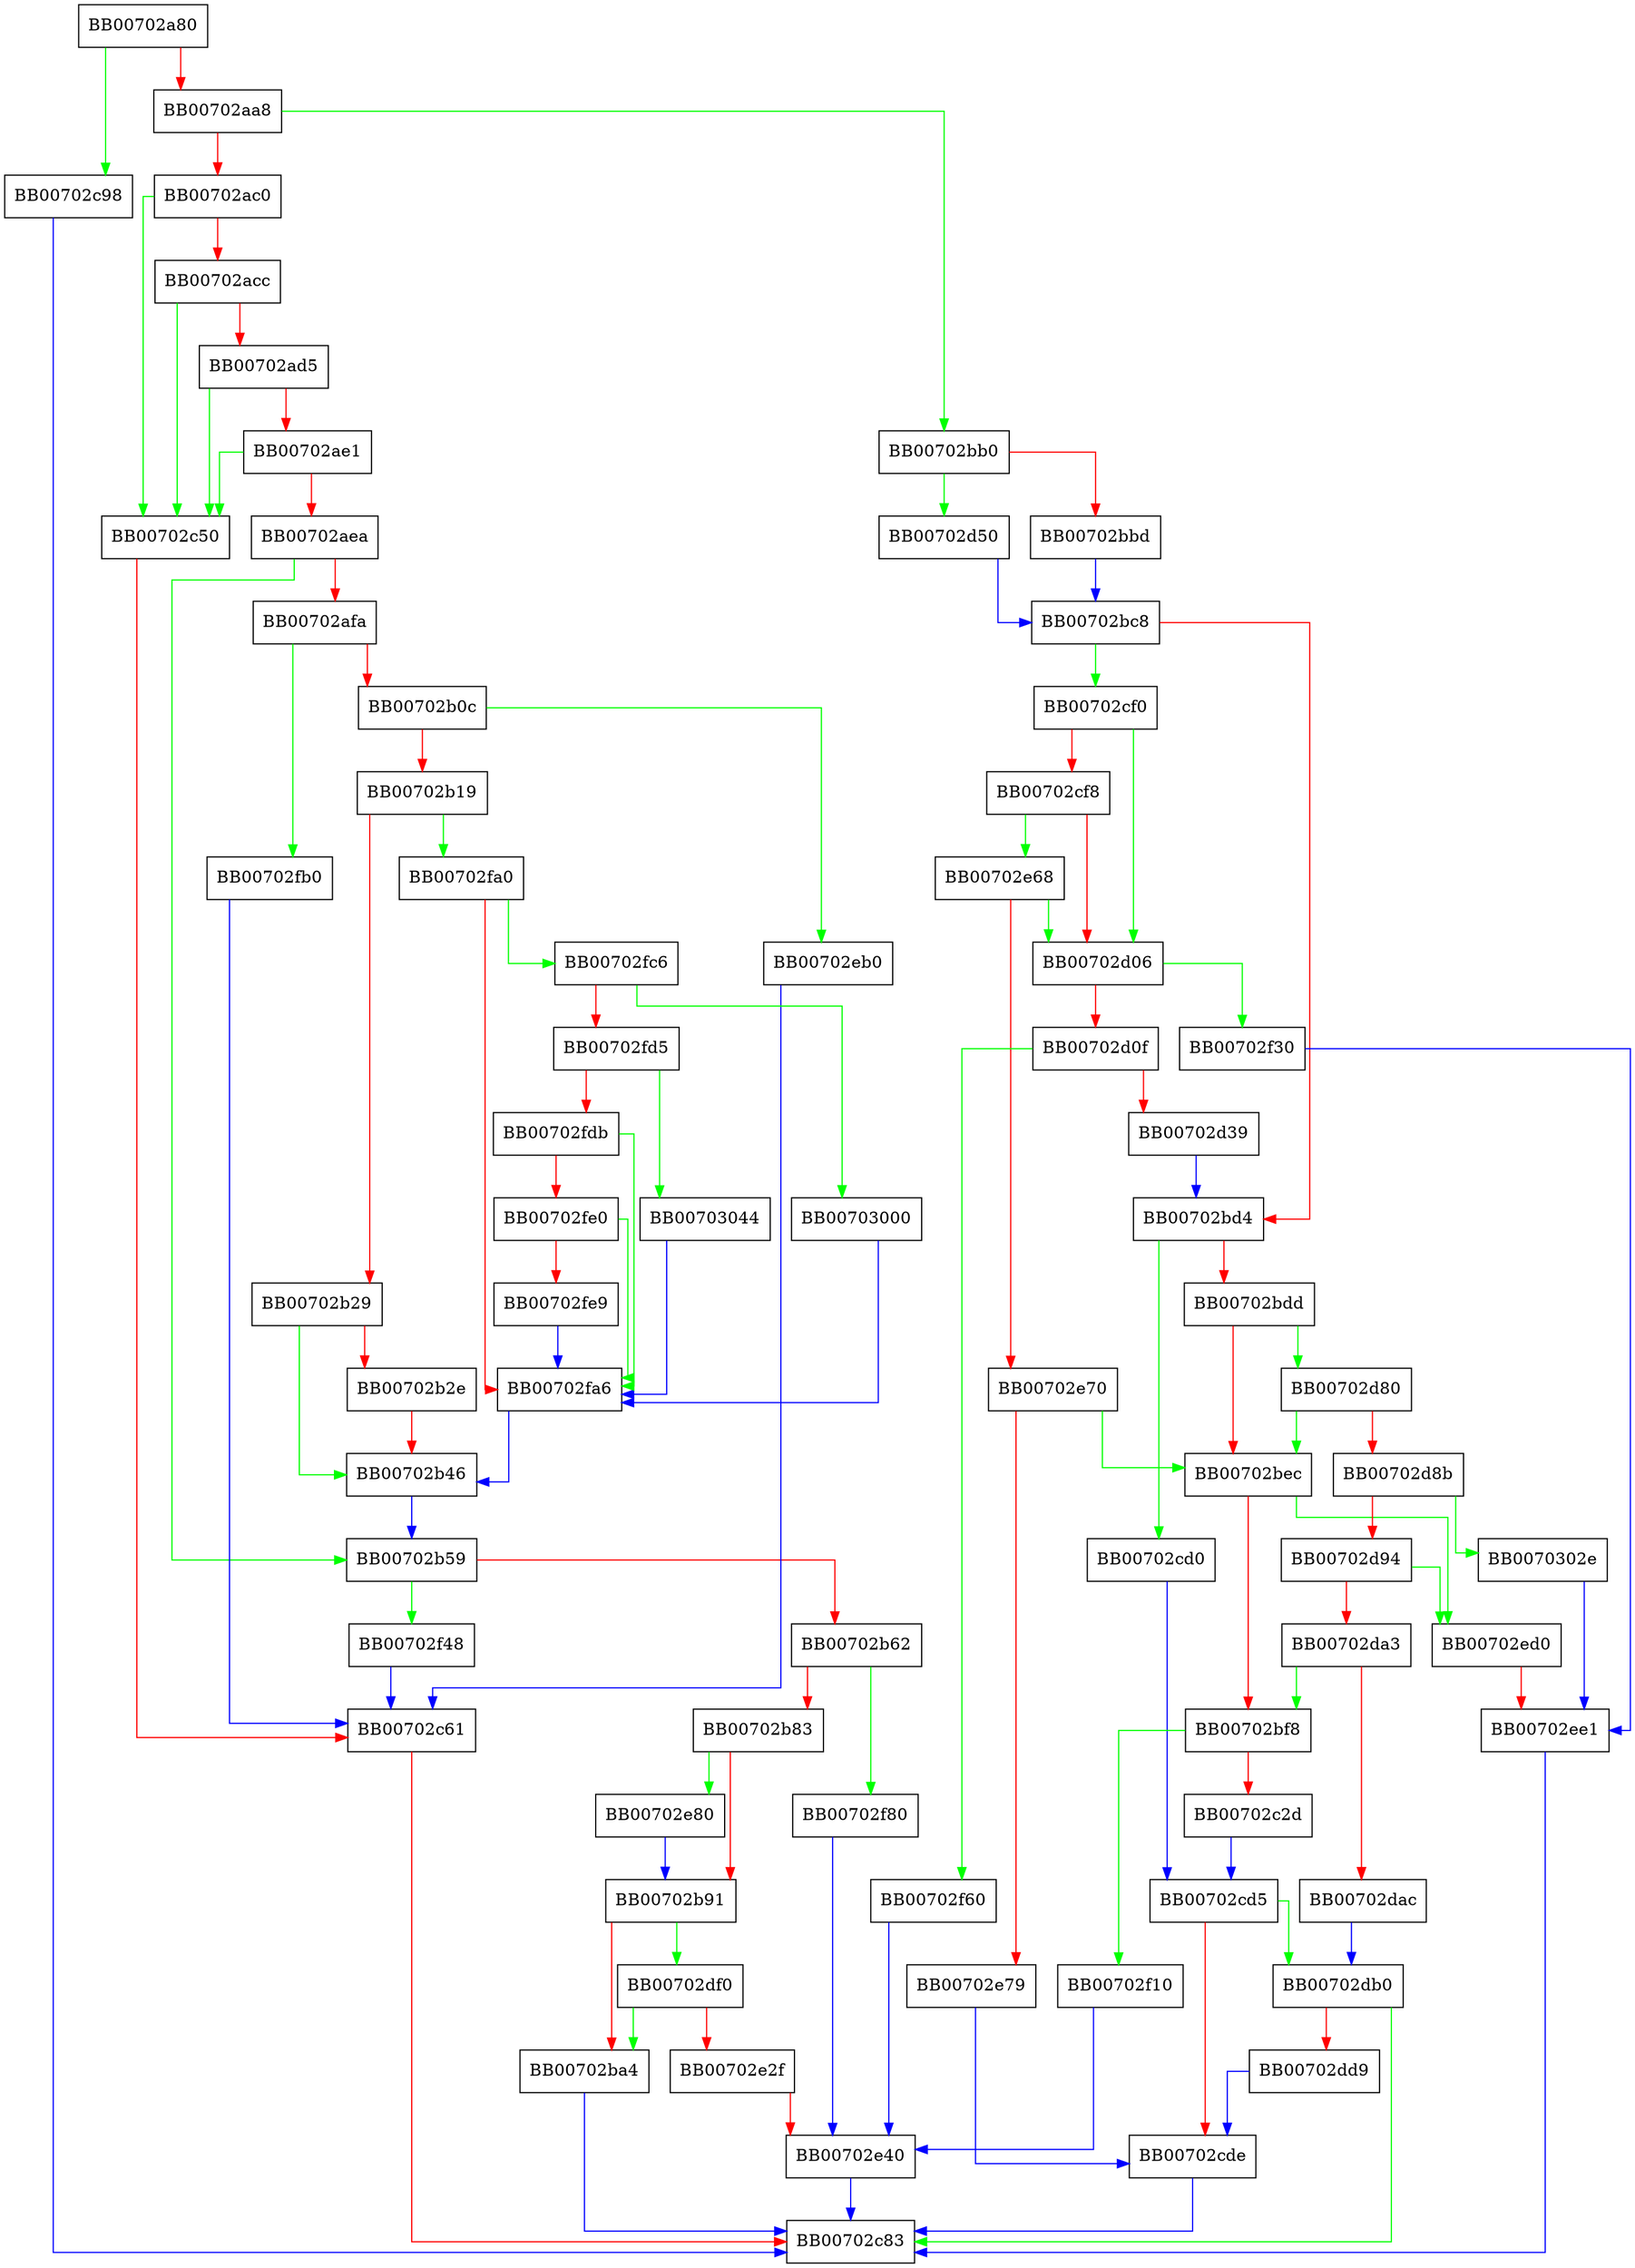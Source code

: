digraph ossl_cipher_generic_block_update {
  node [shape="box"];
  graph [splines=ortho];
  BB00702a80 -> BB00702c98 [color="green"];
  BB00702a80 -> BB00702aa8 [color="red"];
  BB00702aa8 -> BB00702bb0 [color="green"];
  BB00702aa8 -> BB00702ac0 [color="red"];
  BB00702ac0 -> BB00702c50 [color="green"];
  BB00702ac0 -> BB00702acc [color="red"];
  BB00702acc -> BB00702c50 [color="green"];
  BB00702acc -> BB00702ad5 [color="red"];
  BB00702ad5 -> BB00702c50 [color="green"];
  BB00702ad5 -> BB00702ae1 [color="red"];
  BB00702ae1 -> BB00702c50 [color="green"];
  BB00702ae1 -> BB00702aea [color="red"];
  BB00702aea -> BB00702b59 [color="green"];
  BB00702aea -> BB00702afa [color="red"];
  BB00702afa -> BB00702fb0 [color="green"];
  BB00702afa -> BB00702b0c [color="red"];
  BB00702b0c -> BB00702eb0 [color="green"];
  BB00702b0c -> BB00702b19 [color="red"];
  BB00702b19 -> BB00702fa0 [color="green"];
  BB00702b19 -> BB00702b29 [color="red"];
  BB00702b29 -> BB00702b46 [color="green"];
  BB00702b29 -> BB00702b2e [color="red"];
  BB00702b2e -> BB00702b46 [color="red"];
  BB00702b46 -> BB00702b59 [color="blue"];
  BB00702b59 -> BB00702f48 [color="green"];
  BB00702b59 -> BB00702b62 [color="red"];
  BB00702b62 -> BB00702f80 [color="green"];
  BB00702b62 -> BB00702b83 [color="red"];
  BB00702b83 -> BB00702e80 [color="green"];
  BB00702b83 -> BB00702b91 [color="red"];
  BB00702b91 -> BB00702df0 [color="green"];
  BB00702b91 -> BB00702ba4 [color="red"];
  BB00702ba4 -> BB00702c83 [color="blue"];
  BB00702bb0 -> BB00702d50 [color="green"];
  BB00702bb0 -> BB00702bbd [color="red"];
  BB00702bbd -> BB00702bc8 [color="blue"];
  BB00702bc8 -> BB00702cf0 [color="green"];
  BB00702bc8 -> BB00702bd4 [color="red"];
  BB00702bd4 -> BB00702cd0 [color="green"];
  BB00702bd4 -> BB00702bdd [color="red"];
  BB00702bdd -> BB00702d80 [color="green"];
  BB00702bdd -> BB00702bec [color="red"];
  BB00702bec -> BB00702ed0 [color="green"];
  BB00702bec -> BB00702bf8 [color="red"];
  BB00702bf8 -> BB00702f10 [color="green"];
  BB00702bf8 -> BB00702c2d [color="red"];
  BB00702c2d -> BB00702cd5 [color="blue"];
  BB00702c50 -> BB00702c61 [color="red"];
  BB00702c61 -> BB00702c83 [color="red"];
  BB00702c98 -> BB00702c83 [color="blue"];
  BB00702cd0 -> BB00702cd5 [color="blue"];
  BB00702cd5 -> BB00702db0 [color="green"];
  BB00702cd5 -> BB00702cde [color="red"];
  BB00702cde -> BB00702c83 [color="blue"];
  BB00702cf0 -> BB00702d06 [color="green"];
  BB00702cf0 -> BB00702cf8 [color="red"];
  BB00702cf8 -> BB00702e68 [color="green"];
  BB00702cf8 -> BB00702d06 [color="red"];
  BB00702d06 -> BB00702f30 [color="green"];
  BB00702d06 -> BB00702d0f [color="red"];
  BB00702d0f -> BB00702f60 [color="green"];
  BB00702d0f -> BB00702d39 [color="red"];
  BB00702d39 -> BB00702bd4 [color="blue"];
  BB00702d50 -> BB00702bc8 [color="blue"];
  BB00702d80 -> BB00702bec [color="green"];
  BB00702d80 -> BB00702d8b [color="red"];
  BB00702d8b -> BB0070302e [color="green"];
  BB00702d8b -> BB00702d94 [color="red"];
  BB00702d94 -> BB00702ed0 [color="green"];
  BB00702d94 -> BB00702da3 [color="red"];
  BB00702da3 -> BB00702bf8 [color="green"];
  BB00702da3 -> BB00702dac [color="red"];
  BB00702dac -> BB00702db0 [color="blue"];
  BB00702db0 -> BB00702c83 [color="green"];
  BB00702db0 -> BB00702dd9 [color="red"];
  BB00702dd9 -> BB00702cde [color="blue"];
  BB00702df0 -> BB00702ba4 [color="green"];
  BB00702df0 -> BB00702e2f [color="red"];
  BB00702e2f -> BB00702e40 [color="red"];
  BB00702e40 -> BB00702c83 [color="blue"];
  BB00702e68 -> BB00702d06 [color="green"];
  BB00702e68 -> BB00702e70 [color="red"];
  BB00702e70 -> BB00702bec [color="green"];
  BB00702e70 -> BB00702e79 [color="red"];
  BB00702e79 -> BB00702cde [color="blue"];
  BB00702e80 -> BB00702b91 [color="blue"];
  BB00702eb0 -> BB00702c61 [color="blue"];
  BB00702ed0 -> BB00702ee1 [color="red"];
  BB00702ee1 -> BB00702c83 [color="blue"];
  BB00702f10 -> BB00702e40 [color="blue"];
  BB00702f30 -> BB00702ee1 [color="blue"];
  BB00702f48 -> BB00702c61 [color="blue"];
  BB00702f60 -> BB00702e40 [color="blue"];
  BB00702f80 -> BB00702e40 [color="blue"];
  BB00702fa0 -> BB00702fc6 [color="green"];
  BB00702fa0 -> BB00702fa6 [color="red"];
  BB00702fa6 -> BB00702b46 [color="blue"];
  BB00702fb0 -> BB00702c61 [color="blue"];
  BB00702fc6 -> BB00703000 [color="green"];
  BB00702fc6 -> BB00702fd5 [color="red"];
  BB00702fd5 -> BB00703044 [color="green"];
  BB00702fd5 -> BB00702fdb [color="red"];
  BB00702fdb -> BB00702fa6 [color="green"];
  BB00702fdb -> BB00702fe0 [color="red"];
  BB00702fe0 -> BB00702fa6 [color="green"];
  BB00702fe0 -> BB00702fe9 [color="red"];
  BB00702fe9 -> BB00702fa6 [color="blue"];
  BB00703000 -> BB00702fa6 [color="blue"];
  BB0070302e -> BB00702ee1 [color="blue"];
  BB00703044 -> BB00702fa6 [color="blue"];
}